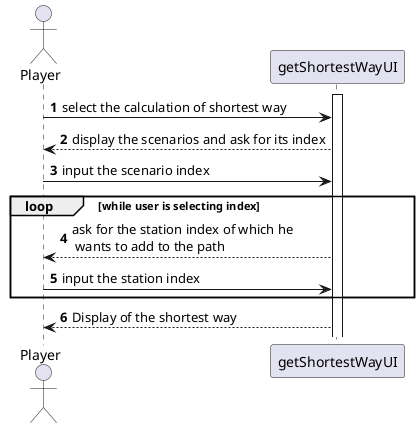 @startuml
'https://plantuml.com/sequence-diagram

autonumber
actor Player

activate getShortestWayUI

Player -> getShortestWayUI: select the calculation of shortest way
getShortestWayUI --> Player : display the scenarios and ask for its index
Player -> getShortestWayUI: input the scenario index
loop while user is selecting index
getShortestWayUI --> Player : ask for the station index of which he \n wants to add to the path
Player -> getShortestWayUI: input the station index
end
getShortestWayUI --> Player : Display of the shortest way




@enduml